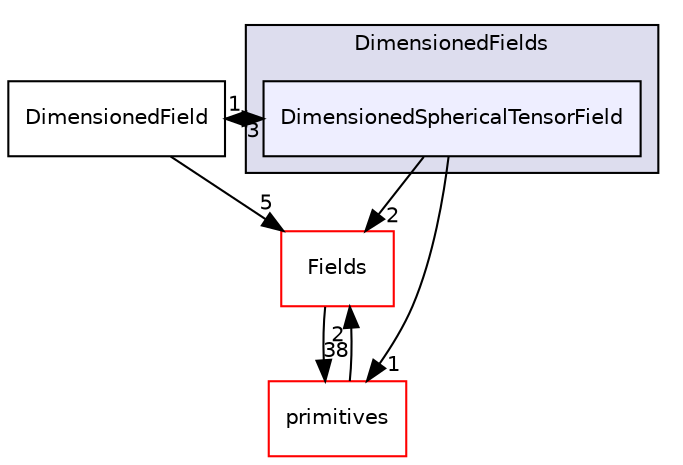 digraph "src/OpenFOAM/fields/DimensionedFields/DimensionedSphericalTensorField" {
  bgcolor=transparent;
  compound=true
  node [ fontsize="10", fontname="Helvetica"];
  edge [ labelfontsize="10", labelfontname="Helvetica"];
  subgraph clusterdir_8c8bb42ce9b582caaa8128a267c381ba {
    graph [ bgcolor="#ddddee", pencolor="black", label="DimensionedFields" fontname="Helvetica", fontsize="10", URL="dir_8c8bb42ce9b582caaa8128a267c381ba.html"]
  dir_1819f55b0d6775d59659cd377612b606 [shape=box, label="DimensionedSphericalTensorField", style="filled", fillcolor="#eeeeff", pencolor="black", URL="dir_1819f55b0d6775d59659cd377612b606.html"];
  }
  dir_7d364942a13d3ce50f6681364b448a98 [shape=box label="Fields" color="red" URL="dir_7d364942a13d3ce50f6681364b448a98.html"];
  dir_3e50f45338116b169052b428016851aa [shape=box label="primitives" color="red" URL="dir_3e50f45338116b169052b428016851aa.html"];
  dir_68686b528deddc46396f1a68fb7c2b79 [shape=box label="DimensionedField" URL="dir_68686b528deddc46396f1a68fb7c2b79.html"];
  dir_7d364942a13d3ce50f6681364b448a98->dir_3e50f45338116b169052b428016851aa [headlabel="38", labeldistance=1.5 headhref="dir_002032_002316.html"];
  dir_1819f55b0d6775d59659cd377612b606->dir_7d364942a13d3ce50f6681364b448a98 [headlabel="2", labeldistance=1.5 headhref="dir_002020_002032.html"];
  dir_1819f55b0d6775d59659cd377612b606->dir_3e50f45338116b169052b428016851aa [headlabel="1", labeldistance=1.5 headhref="dir_002020_002316.html"];
  dir_1819f55b0d6775d59659cd377612b606->dir_68686b528deddc46396f1a68fb7c2b79 [headlabel="3", labeldistance=1.5 headhref="dir_002020_002018.html"];
  dir_3e50f45338116b169052b428016851aa->dir_7d364942a13d3ce50f6681364b448a98 [headlabel="2", labeldistance=1.5 headhref="dir_002316_002032.html"];
  dir_68686b528deddc46396f1a68fb7c2b79->dir_7d364942a13d3ce50f6681364b448a98 [headlabel="5", labeldistance=1.5 headhref="dir_002018_002032.html"];
  dir_68686b528deddc46396f1a68fb7c2b79->dir_1819f55b0d6775d59659cd377612b606 [headlabel="1", labeldistance=1.5 headhref="dir_002018_002020.html"];
}
